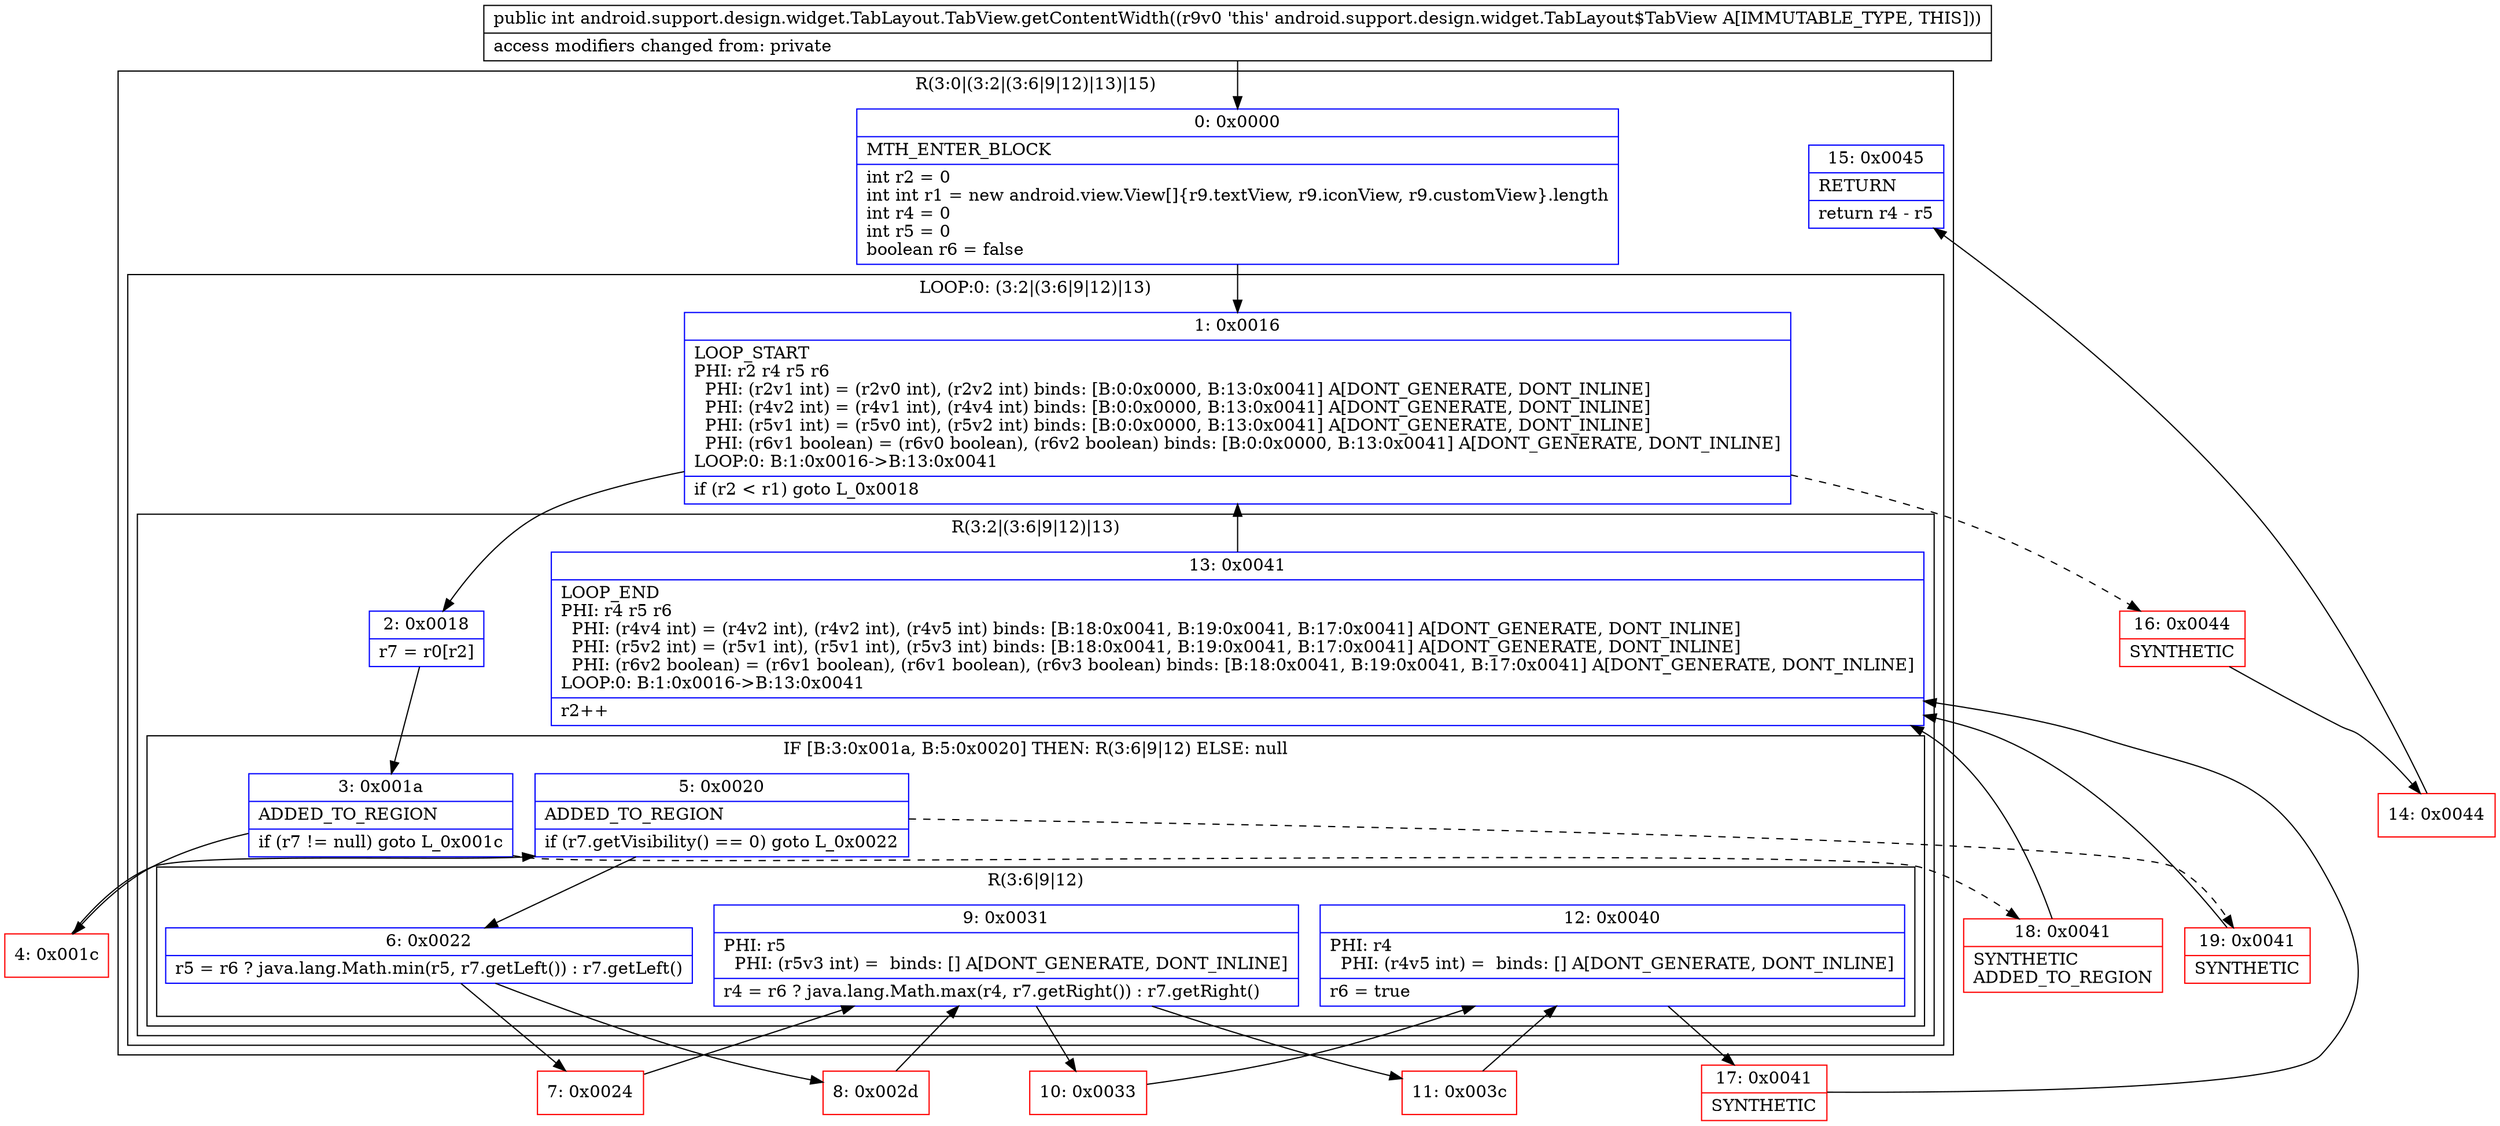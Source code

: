 digraph "CFG forandroid.support.design.widget.TabLayout.TabView.getContentWidth()I" {
subgraph cluster_Region_1892723774 {
label = "R(3:0|(3:2|(3:6|9|12)|13)|15)";
node [shape=record,color=blue];
Node_0 [shape=record,label="{0\:\ 0x0000|MTH_ENTER_BLOCK\l|int r2 = 0\lint int r1 = new android.view.View[]\{r9.textView, r9.iconView, r9.customView\}.length\lint r4 = 0\lint r5 = 0\lboolean r6 = false\l}"];
subgraph cluster_LoopRegion_1405528823 {
label = "LOOP:0: (3:2|(3:6|9|12)|13)";
node [shape=record,color=blue];
Node_1 [shape=record,label="{1\:\ 0x0016|LOOP_START\lPHI: r2 r4 r5 r6 \l  PHI: (r2v1 int) = (r2v0 int), (r2v2 int) binds: [B:0:0x0000, B:13:0x0041] A[DONT_GENERATE, DONT_INLINE]\l  PHI: (r4v2 int) = (r4v1 int), (r4v4 int) binds: [B:0:0x0000, B:13:0x0041] A[DONT_GENERATE, DONT_INLINE]\l  PHI: (r5v1 int) = (r5v0 int), (r5v2 int) binds: [B:0:0x0000, B:13:0x0041] A[DONT_GENERATE, DONT_INLINE]\l  PHI: (r6v1 boolean) = (r6v0 boolean), (r6v2 boolean) binds: [B:0:0x0000, B:13:0x0041] A[DONT_GENERATE, DONT_INLINE]\lLOOP:0: B:1:0x0016\-\>B:13:0x0041\l|if (r2 \< r1) goto L_0x0018\l}"];
subgraph cluster_Region_1089602300 {
label = "R(3:2|(3:6|9|12)|13)";
node [shape=record,color=blue];
Node_2 [shape=record,label="{2\:\ 0x0018|r7 = r0[r2]\l}"];
subgraph cluster_IfRegion_853099129 {
label = "IF [B:3:0x001a, B:5:0x0020] THEN: R(3:6|9|12) ELSE: null";
node [shape=record,color=blue];
Node_3 [shape=record,label="{3\:\ 0x001a|ADDED_TO_REGION\l|if (r7 != null) goto L_0x001c\l}"];
Node_5 [shape=record,label="{5\:\ 0x0020|ADDED_TO_REGION\l|if (r7.getVisibility() == 0) goto L_0x0022\l}"];
subgraph cluster_Region_712668502 {
label = "R(3:6|9|12)";
node [shape=record,color=blue];
Node_6 [shape=record,label="{6\:\ 0x0022|r5 = r6 ? java.lang.Math.min(r5, r7.getLeft()) : r7.getLeft()\l}"];
Node_9 [shape=record,label="{9\:\ 0x0031|PHI: r5 \l  PHI: (r5v3 int) =  binds: [] A[DONT_GENERATE, DONT_INLINE]\l|r4 = r6 ? java.lang.Math.max(r4, r7.getRight()) : r7.getRight()\l}"];
Node_12 [shape=record,label="{12\:\ 0x0040|PHI: r4 \l  PHI: (r4v5 int) =  binds: [] A[DONT_GENERATE, DONT_INLINE]\l|r6 = true\l}"];
}
}
Node_13 [shape=record,label="{13\:\ 0x0041|LOOP_END\lPHI: r4 r5 r6 \l  PHI: (r4v4 int) = (r4v2 int), (r4v2 int), (r4v5 int) binds: [B:18:0x0041, B:19:0x0041, B:17:0x0041] A[DONT_GENERATE, DONT_INLINE]\l  PHI: (r5v2 int) = (r5v1 int), (r5v1 int), (r5v3 int) binds: [B:18:0x0041, B:19:0x0041, B:17:0x0041] A[DONT_GENERATE, DONT_INLINE]\l  PHI: (r6v2 boolean) = (r6v1 boolean), (r6v1 boolean), (r6v3 boolean) binds: [B:18:0x0041, B:19:0x0041, B:17:0x0041] A[DONT_GENERATE, DONT_INLINE]\lLOOP:0: B:1:0x0016\-\>B:13:0x0041\l|r2++\l}"];
}
}
Node_15 [shape=record,label="{15\:\ 0x0045|RETURN\l|return r4 \- r5\l}"];
}
Node_4 [shape=record,color=red,label="{4\:\ 0x001c}"];
Node_7 [shape=record,color=red,label="{7\:\ 0x0024}"];
Node_8 [shape=record,color=red,label="{8\:\ 0x002d}"];
Node_10 [shape=record,color=red,label="{10\:\ 0x0033}"];
Node_11 [shape=record,color=red,label="{11\:\ 0x003c}"];
Node_14 [shape=record,color=red,label="{14\:\ 0x0044}"];
Node_16 [shape=record,color=red,label="{16\:\ 0x0044|SYNTHETIC\l}"];
Node_17 [shape=record,color=red,label="{17\:\ 0x0041|SYNTHETIC\l}"];
Node_18 [shape=record,color=red,label="{18\:\ 0x0041|SYNTHETIC\lADDED_TO_REGION\l}"];
Node_19 [shape=record,color=red,label="{19\:\ 0x0041|SYNTHETIC\l}"];
MethodNode[shape=record,label="{public int android.support.design.widget.TabLayout.TabView.getContentWidth((r9v0 'this' android.support.design.widget.TabLayout$TabView A[IMMUTABLE_TYPE, THIS]))  | access modifiers changed from: private\l}"];
MethodNode -> Node_0;
Node_0 -> Node_1;
Node_1 -> Node_2;
Node_1 -> Node_16[style=dashed];
Node_2 -> Node_3;
Node_3 -> Node_4;
Node_3 -> Node_18[style=dashed];
Node_5 -> Node_6;
Node_5 -> Node_19[style=dashed];
Node_6 -> Node_7;
Node_6 -> Node_8;
Node_9 -> Node_10;
Node_9 -> Node_11;
Node_12 -> Node_17;
Node_13 -> Node_1;
Node_4 -> Node_5;
Node_7 -> Node_9;
Node_8 -> Node_9;
Node_10 -> Node_12;
Node_11 -> Node_12;
Node_14 -> Node_15;
Node_16 -> Node_14;
Node_17 -> Node_13;
Node_18 -> Node_13;
Node_19 -> Node_13;
}

